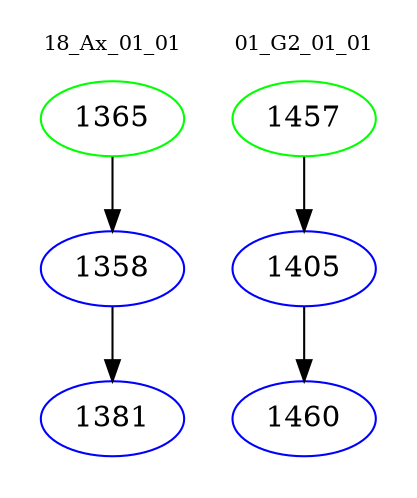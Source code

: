 digraph{
subgraph cluster_0 {
color = white
label = "18_Ax_01_01";
fontsize=10;
T0_1365 [label="1365", color="green"]
T0_1365 -> T0_1358 [color="black"]
T0_1358 [label="1358", color="blue"]
T0_1358 -> T0_1381 [color="black"]
T0_1381 [label="1381", color="blue"]
}
subgraph cluster_1 {
color = white
label = "01_G2_01_01";
fontsize=10;
T1_1457 [label="1457", color="green"]
T1_1457 -> T1_1405 [color="black"]
T1_1405 [label="1405", color="blue"]
T1_1405 -> T1_1460 [color="black"]
T1_1460 [label="1460", color="blue"]
}
}
